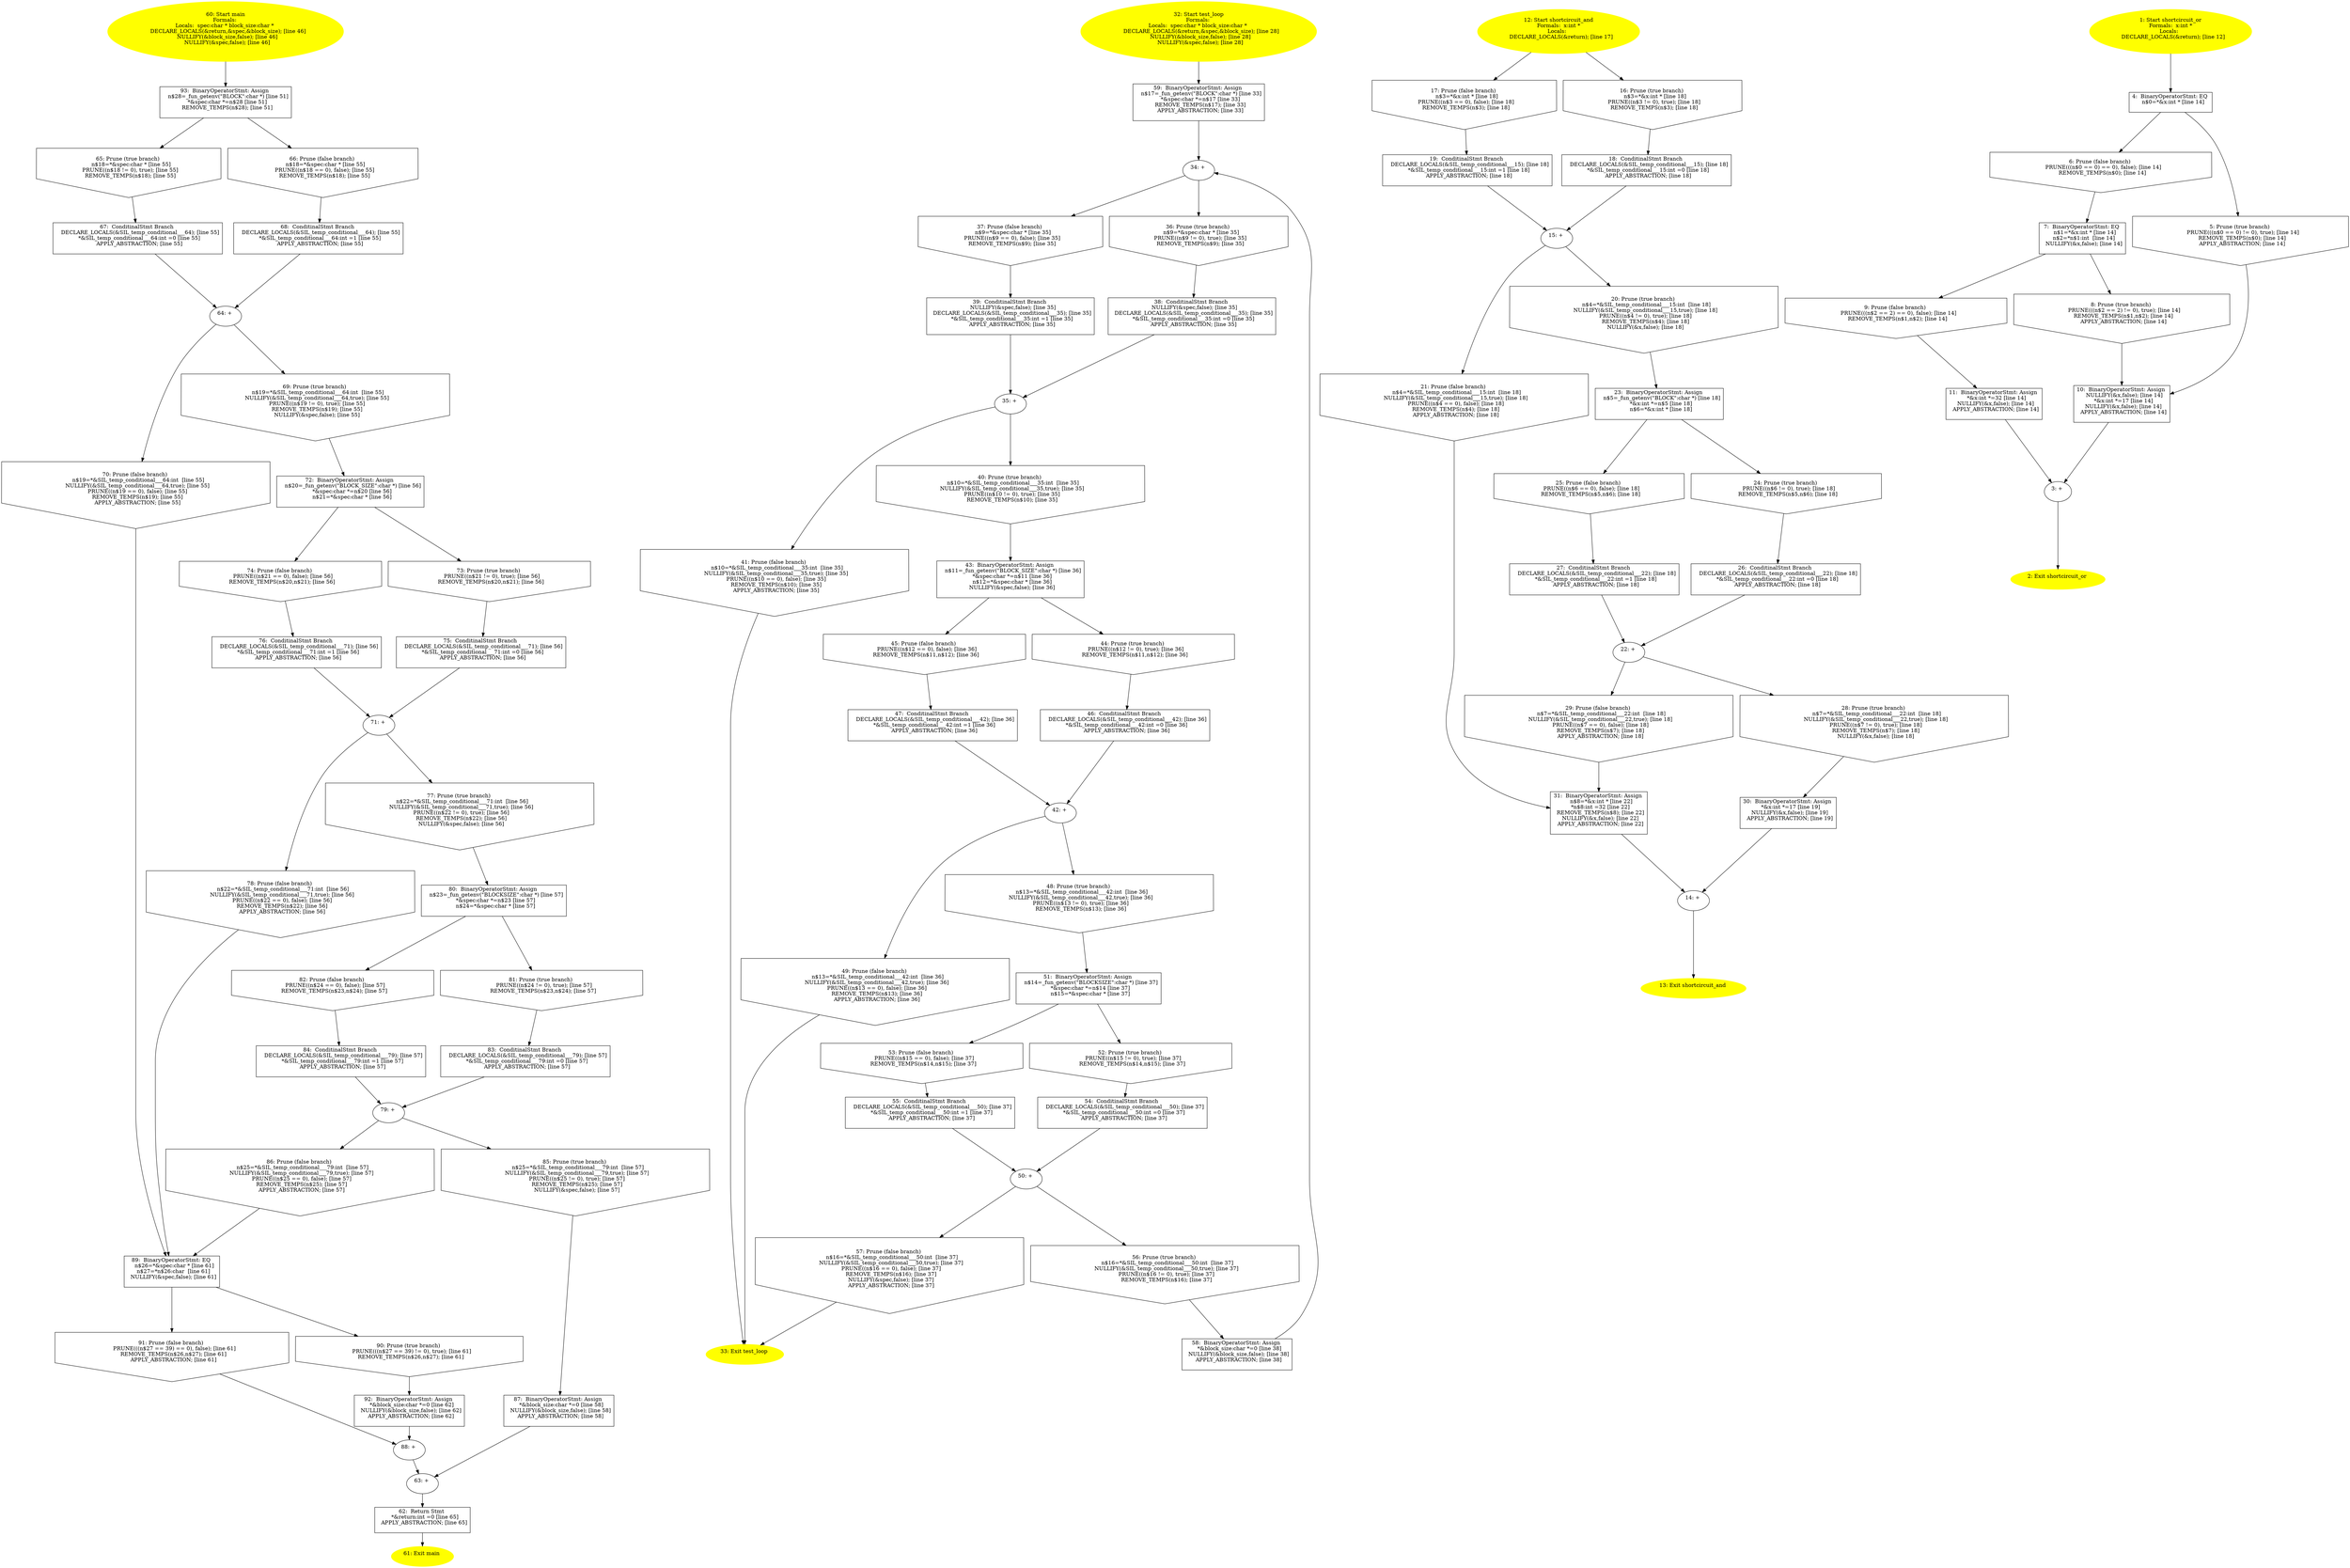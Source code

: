 digraph iCFG {
93 [label="93:  BinaryOperatorStmt: Assign \n   n$28=_fun_getenv(\"BLOCK\":char *) [line 51]\n  *&spec:char *=n$28 [line 51]\n  REMOVE_TEMPS(n$28); [line 51]\n " shape="box"]
	

	 93 -> 65 ;
	 93 -> 66 ;
92 [label="92:  BinaryOperatorStmt: Assign \n   *&block_size:char *=0 [line 62]\n  NULLIFY(&block_size,false); [line 62]\n  APPLY_ABSTRACTION; [line 62]\n " shape="box"]
	

	 92 -> 88 ;
91 [label="91: Prune (false branch) \n   PRUNE(((n$27 == 39) == 0), false); [line 61]\n  REMOVE_TEMPS(n$26,n$27); [line 61]\n  APPLY_ABSTRACTION; [line 61]\n " shape="invhouse"]
	

	 91 -> 88 ;
90 [label="90: Prune (true branch) \n   PRUNE(((n$27 == 39) != 0), true); [line 61]\n  REMOVE_TEMPS(n$26,n$27); [line 61]\n " shape="invhouse"]
	

	 90 -> 92 ;
89 [label="89:  BinaryOperatorStmt: EQ \n   n$26=*&spec:char * [line 61]\n  n$27=*n$26:char  [line 61]\n  NULLIFY(&spec,false); [line 61]\n " shape="box"]
	

	 89 -> 90 ;
	 89 -> 91 ;
88 [label="88: + \n  " ]
	

	 88 -> 63 ;
87 [label="87:  BinaryOperatorStmt: Assign \n   *&block_size:char *=0 [line 58]\n  NULLIFY(&block_size,false); [line 58]\n  APPLY_ABSTRACTION; [line 58]\n " shape="box"]
	

	 87 -> 63 ;
86 [label="86: Prune (false branch) \n   n$25=*&SIL_temp_conditional___79:int  [line 57]\n  NULLIFY(&SIL_temp_conditional___79,true); [line 57]\n  PRUNE((n$25 == 0), false); [line 57]\n  REMOVE_TEMPS(n$25); [line 57]\n  APPLY_ABSTRACTION; [line 57]\n " shape="invhouse"]
	

	 86 -> 89 ;
85 [label="85: Prune (true branch) \n   n$25=*&SIL_temp_conditional___79:int  [line 57]\n  NULLIFY(&SIL_temp_conditional___79,true); [line 57]\n  PRUNE((n$25 != 0), true); [line 57]\n  REMOVE_TEMPS(n$25); [line 57]\n  NULLIFY(&spec,false); [line 57]\n " shape="invhouse"]
	

	 85 -> 87 ;
84 [label="84:  ConditinalStmt Branch \n   DECLARE_LOCALS(&SIL_temp_conditional___79); [line 57]\n  *&SIL_temp_conditional___79:int =1 [line 57]\n  APPLY_ABSTRACTION; [line 57]\n " shape="box"]
	

	 84 -> 79 ;
83 [label="83:  ConditinalStmt Branch \n   DECLARE_LOCALS(&SIL_temp_conditional___79); [line 57]\n  *&SIL_temp_conditional___79:int =0 [line 57]\n  APPLY_ABSTRACTION; [line 57]\n " shape="box"]
	

	 83 -> 79 ;
82 [label="82: Prune (false branch) \n   PRUNE((n$24 == 0), false); [line 57]\n  REMOVE_TEMPS(n$23,n$24); [line 57]\n " shape="invhouse"]
	

	 82 -> 84 ;
81 [label="81: Prune (true branch) \n   PRUNE((n$24 != 0), true); [line 57]\n  REMOVE_TEMPS(n$23,n$24); [line 57]\n " shape="invhouse"]
	

	 81 -> 83 ;
80 [label="80:  BinaryOperatorStmt: Assign \n   n$23=_fun_getenv(\"BLOCKSIZE\":char *) [line 57]\n  *&spec:char *=n$23 [line 57]\n  n$24=*&spec:char * [line 57]\n " shape="box"]
	

	 80 -> 81 ;
	 80 -> 82 ;
79 [label="79: + \n  " ]
	

	 79 -> 85 ;
	 79 -> 86 ;
78 [label="78: Prune (false branch) \n   n$22=*&SIL_temp_conditional___71:int  [line 56]\n  NULLIFY(&SIL_temp_conditional___71,true); [line 56]\n  PRUNE((n$22 == 0), false); [line 56]\n  REMOVE_TEMPS(n$22); [line 56]\n  APPLY_ABSTRACTION; [line 56]\n " shape="invhouse"]
	

	 78 -> 89 ;
77 [label="77: Prune (true branch) \n   n$22=*&SIL_temp_conditional___71:int  [line 56]\n  NULLIFY(&SIL_temp_conditional___71,true); [line 56]\n  PRUNE((n$22 != 0), true); [line 56]\n  REMOVE_TEMPS(n$22); [line 56]\n  NULLIFY(&spec,false); [line 56]\n " shape="invhouse"]
	

	 77 -> 80 ;
76 [label="76:  ConditinalStmt Branch \n   DECLARE_LOCALS(&SIL_temp_conditional___71); [line 56]\n  *&SIL_temp_conditional___71:int =1 [line 56]\n  APPLY_ABSTRACTION; [line 56]\n " shape="box"]
	

	 76 -> 71 ;
75 [label="75:  ConditinalStmt Branch \n   DECLARE_LOCALS(&SIL_temp_conditional___71); [line 56]\n  *&SIL_temp_conditional___71:int =0 [line 56]\n  APPLY_ABSTRACTION; [line 56]\n " shape="box"]
	

	 75 -> 71 ;
74 [label="74: Prune (false branch) \n   PRUNE((n$21 == 0), false); [line 56]\n  REMOVE_TEMPS(n$20,n$21); [line 56]\n " shape="invhouse"]
	

	 74 -> 76 ;
73 [label="73: Prune (true branch) \n   PRUNE((n$21 != 0), true); [line 56]\n  REMOVE_TEMPS(n$20,n$21); [line 56]\n " shape="invhouse"]
	

	 73 -> 75 ;
72 [label="72:  BinaryOperatorStmt: Assign \n   n$20=_fun_getenv(\"BLOCK_SIZE\":char *) [line 56]\n  *&spec:char *=n$20 [line 56]\n  n$21=*&spec:char * [line 56]\n " shape="box"]
	

	 72 -> 73 ;
	 72 -> 74 ;
71 [label="71: + \n  " ]
	

	 71 -> 77 ;
	 71 -> 78 ;
70 [label="70: Prune (false branch) \n   n$19=*&SIL_temp_conditional___64:int  [line 55]\n  NULLIFY(&SIL_temp_conditional___64,true); [line 55]\n  PRUNE((n$19 == 0), false); [line 55]\n  REMOVE_TEMPS(n$19); [line 55]\n  APPLY_ABSTRACTION; [line 55]\n " shape="invhouse"]
	

	 70 -> 89 ;
69 [label="69: Prune (true branch) \n   n$19=*&SIL_temp_conditional___64:int  [line 55]\n  NULLIFY(&SIL_temp_conditional___64,true); [line 55]\n  PRUNE((n$19 != 0), true); [line 55]\n  REMOVE_TEMPS(n$19); [line 55]\n  NULLIFY(&spec,false); [line 55]\n " shape="invhouse"]
	

	 69 -> 72 ;
68 [label="68:  ConditinalStmt Branch \n   DECLARE_LOCALS(&SIL_temp_conditional___64); [line 55]\n  *&SIL_temp_conditional___64:int =1 [line 55]\n  APPLY_ABSTRACTION; [line 55]\n " shape="box"]
	

	 68 -> 64 ;
67 [label="67:  ConditinalStmt Branch \n   DECLARE_LOCALS(&SIL_temp_conditional___64); [line 55]\n  *&SIL_temp_conditional___64:int =0 [line 55]\n  APPLY_ABSTRACTION; [line 55]\n " shape="box"]
	

	 67 -> 64 ;
66 [label="66: Prune (false branch) \n   n$18=*&spec:char * [line 55]\n  PRUNE((n$18 == 0), false); [line 55]\n  REMOVE_TEMPS(n$18); [line 55]\n " shape="invhouse"]
	

	 66 -> 68 ;
65 [label="65: Prune (true branch) \n   n$18=*&spec:char * [line 55]\n  PRUNE((n$18 != 0), true); [line 55]\n  REMOVE_TEMPS(n$18); [line 55]\n " shape="invhouse"]
	

	 65 -> 67 ;
64 [label="64: + \n  " ]
	

	 64 -> 69 ;
	 64 -> 70 ;
63 [label="63: + \n  " ]
	

	 63 -> 62 ;
62 [label="62:  Return Stmt \n   *&return:int =0 [line 65]\n  APPLY_ABSTRACTION; [line 65]\n " shape="box"]
	

	 62 -> 61 ;
61 [label="61: Exit main \n  " color=yellow style=filled]
	

60 [label="60: Start main\nFormals: \nLocals:  spec:char * block_size:char * \n   DECLARE_LOCALS(&return,&spec,&block_size); [line 46]\n  NULLIFY(&block_size,false); [line 46]\n  NULLIFY(&spec,false); [line 46]\n " color=yellow style=filled]
	

	 60 -> 93 ;
59 [label="59:  BinaryOperatorStmt: Assign \n   n$17=_fun_getenv(\"BLOCK\":char *) [line 33]\n  *&spec:char *=n$17 [line 33]\n  REMOVE_TEMPS(n$17); [line 33]\n  APPLY_ABSTRACTION; [line 33]\n " shape="box"]
	

	 59 -> 34 ;
58 [label="58:  BinaryOperatorStmt: Assign \n   *&block_size:char *=0 [line 38]\n  NULLIFY(&block_size,false); [line 38]\n  APPLY_ABSTRACTION; [line 38]\n " shape="box"]
	

	 58 -> 34 ;
57 [label="57: Prune (false branch) \n   n$16=*&SIL_temp_conditional___50:int  [line 37]\n  NULLIFY(&SIL_temp_conditional___50,true); [line 37]\n  PRUNE((n$16 == 0), false); [line 37]\n  REMOVE_TEMPS(n$16); [line 37]\n  NULLIFY(&spec,false); [line 37]\n  APPLY_ABSTRACTION; [line 37]\n " shape="invhouse"]
	

	 57 -> 33 ;
56 [label="56: Prune (true branch) \n   n$16=*&SIL_temp_conditional___50:int  [line 37]\n  NULLIFY(&SIL_temp_conditional___50,true); [line 37]\n  PRUNE((n$16 != 0), true); [line 37]\n  REMOVE_TEMPS(n$16); [line 37]\n " shape="invhouse"]
	

	 56 -> 58 ;
55 [label="55:  ConditinalStmt Branch \n   DECLARE_LOCALS(&SIL_temp_conditional___50); [line 37]\n  *&SIL_temp_conditional___50:int =1 [line 37]\n  APPLY_ABSTRACTION; [line 37]\n " shape="box"]
	

	 55 -> 50 ;
54 [label="54:  ConditinalStmt Branch \n   DECLARE_LOCALS(&SIL_temp_conditional___50); [line 37]\n  *&SIL_temp_conditional___50:int =0 [line 37]\n  APPLY_ABSTRACTION; [line 37]\n " shape="box"]
	

	 54 -> 50 ;
53 [label="53: Prune (false branch) \n   PRUNE((n$15 == 0), false); [line 37]\n  REMOVE_TEMPS(n$14,n$15); [line 37]\n " shape="invhouse"]
	

	 53 -> 55 ;
52 [label="52: Prune (true branch) \n   PRUNE((n$15 != 0), true); [line 37]\n  REMOVE_TEMPS(n$14,n$15); [line 37]\n " shape="invhouse"]
	

	 52 -> 54 ;
51 [label="51:  BinaryOperatorStmt: Assign \n   n$14=_fun_getenv(\"BLOCKSIZE\":char *) [line 37]\n  *&spec:char *=n$14 [line 37]\n  n$15=*&spec:char * [line 37]\n " shape="box"]
	

	 51 -> 52 ;
	 51 -> 53 ;
50 [label="50: + \n  " ]
	

	 50 -> 56 ;
	 50 -> 57 ;
49 [label="49: Prune (false branch) \n   n$13=*&SIL_temp_conditional___42:int  [line 36]\n  NULLIFY(&SIL_temp_conditional___42,true); [line 36]\n  PRUNE((n$13 == 0), false); [line 36]\n  REMOVE_TEMPS(n$13); [line 36]\n  APPLY_ABSTRACTION; [line 36]\n " shape="invhouse"]
	

	 49 -> 33 ;
48 [label="48: Prune (true branch) \n   n$13=*&SIL_temp_conditional___42:int  [line 36]\n  NULLIFY(&SIL_temp_conditional___42,true); [line 36]\n  PRUNE((n$13 != 0), true); [line 36]\n  REMOVE_TEMPS(n$13); [line 36]\n " shape="invhouse"]
	

	 48 -> 51 ;
47 [label="47:  ConditinalStmt Branch \n   DECLARE_LOCALS(&SIL_temp_conditional___42); [line 36]\n  *&SIL_temp_conditional___42:int =1 [line 36]\n  APPLY_ABSTRACTION; [line 36]\n " shape="box"]
	

	 47 -> 42 ;
46 [label="46:  ConditinalStmt Branch \n   DECLARE_LOCALS(&SIL_temp_conditional___42); [line 36]\n  *&SIL_temp_conditional___42:int =0 [line 36]\n  APPLY_ABSTRACTION; [line 36]\n " shape="box"]
	

	 46 -> 42 ;
45 [label="45: Prune (false branch) \n   PRUNE((n$12 == 0), false); [line 36]\n  REMOVE_TEMPS(n$11,n$12); [line 36]\n " shape="invhouse"]
	

	 45 -> 47 ;
44 [label="44: Prune (true branch) \n   PRUNE((n$12 != 0), true); [line 36]\n  REMOVE_TEMPS(n$11,n$12); [line 36]\n " shape="invhouse"]
	

	 44 -> 46 ;
43 [label="43:  BinaryOperatorStmt: Assign \n   n$11=_fun_getenv(\"BLOCK_SIZE\":char *) [line 36]\n  *&spec:char *=n$11 [line 36]\n  n$12=*&spec:char * [line 36]\n  NULLIFY(&spec,false); [line 36]\n " shape="box"]
	

	 43 -> 44 ;
	 43 -> 45 ;
42 [label="42: + \n  " ]
	

	 42 -> 48 ;
	 42 -> 49 ;
41 [label="41: Prune (false branch) \n   n$10=*&SIL_temp_conditional___35:int  [line 35]\n  NULLIFY(&SIL_temp_conditional___35,true); [line 35]\n  PRUNE((n$10 == 0), false); [line 35]\n  REMOVE_TEMPS(n$10); [line 35]\n  APPLY_ABSTRACTION; [line 35]\n " shape="invhouse"]
	

	 41 -> 33 ;
40 [label="40: Prune (true branch) \n   n$10=*&SIL_temp_conditional___35:int  [line 35]\n  NULLIFY(&SIL_temp_conditional___35,true); [line 35]\n  PRUNE((n$10 != 0), true); [line 35]\n  REMOVE_TEMPS(n$10); [line 35]\n " shape="invhouse"]
	

	 40 -> 43 ;
39 [label="39:  ConditinalStmt Branch \n   NULLIFY(&spec,false); [line 35]\n  DECLARE_LOCALS(&SIL_temp_conditional___35); [line 35]\n  *&SIL_temp_conditional___35:int =1 [line 35]\n  APPLY_ABSTRACTION; [line 35]\n " shape="box"]
	

	 39 -> 35 ;
38 [label="38:  ConditinalStmt Branch \n   NULLIFY(&spec,false); [line 35]\n  DECLARE_LOCALS(&SIL_temp_conditional___35); [line 35]\n  *&SIL_temp_conditional___35:int =0 [line 35]\n  APPLY_ABSTRACTION; [line 35]\n " shape="box"]
	

	 38 -> 35 ;
37 [label="37: Prune (false branch) \n   n$9=*&spec:char * [line 35]\n  PRUNE((n$9 == 0), false); [line 35]\n  REMOVE_TEMPS(n$9); [line 35]\n " shape="invhouse"]
	

	 37 -> 39 ;
36 [label="36: Prune (true branch) \n   n$9=*&spec:char * [line 35]\n  PRUNE((n$9 != 0), true); [line 35]\n  REMOVE_TEMPS(n$9); [line 35]\n " shape="invhouse"]
	

	 36 -> 38 ;
35 [label="35: + \n  " ]
	

	 35 -> 40 ;
	 35 -> 41 ;
34 [label="34: + \n  " ]
	

	 34 -> 36 ;
	 34 -> 37 ;
33 [label="33: Exit test_loop \n  " color=yellow style=filled]
	

32 [label="32: Start test_loop\nFormals: \nLocals:  spec:char * block_size:char * \n   DECLARE_LOCALS(&return,&spec,&block_size); [line 28]\n  NULLIFY(&block_size,false); [line 28]\n  NULLIFY(&spec,false); [line 28]\n " color=yellow style=filled]
	

	 32 -> 59 ;
31 [label="31:  BinaryOperatorStmt: Assign \n   n$8=*&x:int * [line 22]\n  *n$8:int =32 [line 22]\n  REMOVE_TEMPS(n$8); [line 22]\n  NULLIFY(&x,false); [line 22]\n  APPLY_ABSTRACTION; [line 22]\n " shape="box"]
	

	 31 -> 14 ;
30 [label="30:  BinaryOperatorStmt: Assign \n   *&x:int *=17 [line 19]\n  NULLIFY(&x,false); [line 19]\n  APPLY_ABSTRACTION; [line 19]\n " shape="box"]
	

	 30 -> 14 ;
29 [label="29: Prune (false branch) \n   n$7=*&SIL_temp_conditional___22:int  [line 18]\n  NULLIFY(&SIL_temp_conditional___22,true); [line 18]\n  PRUNE((n$7 == 0), false); [line 18]\n  REMOVE_TEMPS(n$7); [line 18]\n  APPLY_ABSTRACTION; [line 18]\n " shape="invhouse"]
	

	 29 -> 31 ;
28 [label="28: Prune (true branch) \n   n$7=*&SIL_temp_conditional___22:int  [line 18]\n  NULLIFY(&SIL_temp_conditional___22,true); [line 18]\n  PRUNE((n$7 != 0), true); [line 18]\n  REMOVE_TEMPS(n$7); [line 18]\n  NULLIFY(&x,false); [line 18]\n " shape="invhouse"]
	

	 28 -> 30 ;
27 [label="27:  ConditinalStmt Branch \n   DECLARE_LOCALS(&SIL_temp_conditional___22); [line 18]\n  *&SIL_temp_conditional___22:int =1 [line 18]\n  APPLY_ABSTRACTION; [line 18]\n " shape="box"]
	

	 27 -> 22 ;
26 [label="26:  ConditinalStmt Branch \n   DECLARE_LOCALS(&SIL_temp_conditional___22); [line 18]\n  *&SIL_temp_conditional___22:int =0 [line 18]\n  APPLY_ABSTRACTION; [line 18]\n " shape="box"]
	

	 26 -> 22 ;
25 [label="25: Prune (false branch) \n   PRUNE((n$6 == 0), false); [line 18]\n  REMOVE_TEMPS(n$5,n$6); [line 18]\n " shape="invhouse"]
	

	 25 -> 27 ;
24 [label="24: Prune (true branch) \n   PRUNE((n$6 != 0), true); [line 18]\n  REMOVE_TEMPS(n$5,n$6); [line 18]\n " shape="invhouse"]
	

	 24 -> 26 ;
23 [label="23:  BinaryOperatorStmt: Assign \n   n$5=_fun_getenv(\"BLOCK\":char *) [line 18]\n  *&x:int *=n$5 [line 18]\n  n$6=*&x:int * [line 18]\n " shape="box"]
	

	 23 -> 24 ;
	 23 -> 25 ;
22 [label="22: + \n  " ]
	

	 22 -> 28 ;
	 22 -> 29 ;
21 [label="21: Prune (false branch) \n   n$4=*&SIL_temp_conditional___15:int  [line 18]\n  NULLIFY(&SIL_temp_conditional___15,true); [line 18]\n  PRUNE((n$4 == 0), false); [line 18]\n  REMOVE_TEMPS(n$4); [line 18]\n  APPLY_ABSTRACTION; [line 18]\n " shape="invhouse"]
	

	 21 -> 31 ;
20 [label="20: Prune (true branch) \n   n$4=*&SIL_temp_conditional___15:int  [line 18]\n  NULLIFY(&SIL_temp_conditional___15,true); [line 18]\n  PRUNE((n$4 != 0), true); [line 18]\n  REMOVE_TEMPS(n$4); [line 18]\n  NULLIFY(&x,false); [line 18]\n " shape="invhouse"]
	

	 20 -> 23 ;
19 [label="19:  ConditinalStmt Branch \n   DECLARE_LOCALS(&SIL_temp_conditional___15); [line 18]\n  *&SIL_temp_conditional___15:int =1 [line 18]\n  APPLY_ABSTRACTION; [line 18]\n " shape="box"]
	

	 19 -> 15 ;
18 [label="18:  ConditinalStmt Branch \n   DECLARE_LOCALS(&SIL_temp_conditional___15); [line 18]\n  *&SIL_temp_conditional___15:int =0 [line 18]\n  APPLY_ABSTRACTION; [line 18]\n " shape="box"]
	

	 18 -> 15 ;
17 [label="17: Prune (false branch) \n   n$3=*&x:int * [line 18]\n  PRUNE((n$3 == 0), false); [line 18]\n  REMOVE_TEMPS(n$3); [line 18]\n " shape="invhouse"]
	

	 17 -> 19 ;
16 [label="16: Prune (true branch) \n   n$3=*&x:int * [line 18]\n  PRUNE((n$3 != 0), true); [line 18]\n  REMOVE_TEMPS(n$3); [line 18]\n " shape="invhouse"]
	

	 16 -> 18 ;
15 [label="15: + \n  " ]
	

	 15 -> 20 ;
	 15 -> 21 ;
14 [label="14: + \n  " ]
	

	 14 -> 13 ;
13 [label="13: Exit shortcircuit_and \n  " color=yellow style=filled]
	

12 [label="12: Start shortcircuit_and\nFormals:  x:int *\nLocals:  \n   DECLARE_LOCALS(&return); [line 17]\n " color=yellow style=filled]
	

	 12 -> 16 ;
	 12 -> 17 ;
11 [label="11:  BinaryOperatorStmt: Assign \n   *&x:int *=32 [line 14]\n  NULLIFY(&x,false); [line 14]\n  APPLY_ABSTRACTION; [line 14]\n " shape="box"]
	

	 11 -> 3 ;
10 [label="10:  BinaryOperatorStmt: Assign \n   NULLIFY(&x,false); [line 14]\n  *&x:int *=17 [line 14]\n  NULLIFY(&x,false); [line 14]\n  APPLY_ABSTRACTION; [line 14]\n " shape="box"]
	

	 10 -> 3 ;
9 [label="9: Prune (false branch) \n   PRUNE(((n$2 == 2) == 0), false); [line 14]\n  REMOVE_TEMPS(n$1,n$2); [line 14]\n " shape="invhouse"]
	

	 9 -> 11 ;
8 [label="8: Prune (true branch) \n   PRUNE(((n$2 == 2) != 0), true); [line 14]\n  REMOVE_TEMPS(n$1,n$2); [line 14]\n  APPLY_ABSTRACTION; [line 14]\n " shape="invhouse"]
	

	 8 -> 10 ;
7 [label="7:  BinaryOperatorStmt: EQ \n   n$1=*&x:int * [line 14]\n  n$2=*n$1:int  [line 14]\n  NULLIFY(&x,false); [line 14]\n " shape="box"]
	

	 7 -> 8 ;
	 7 -> 9 ;
6 [label="6: Prune (false branch) \n   PRUNE(((n$0 == 0) == 0), false); [line 14]\n  REMOVE_TEMPS(n$0); [line 14]\n " shape="invhouse"]
	

	 6 -> 7 ;
5 [label="5: Prune (true branch) \n   PRUNE(((n$0 == 0) != 0), true); [line 14]\n  REMOVE_TEMPS(n$0); [line 14]\n  APPLY_ABSTRACTION; [line 14]\n " shape="invhouse"]
	

	 5 -> 10 ;
4 [label="4:  BinaryOperatorStmt: EQ \n   n$0=*&x:int * [line 14]\n " shape="box"]
	

	 4 -> 5 ;
	 4 -> 6 ;
3 [label="3: + \n  " ]
	

	 3 -> 2 ;
2 [label="2: Exit shortcircuit_or \n  " color=yellow style=filled]
	

1 [label="1: Start shortcircuit_or\nFormals:  x:int *\nLocals:  \n   DECLARE_LOCALS(&return); [line 12]\n " color=yellow style=filled]
	

	 1 -> 4 ;
}
